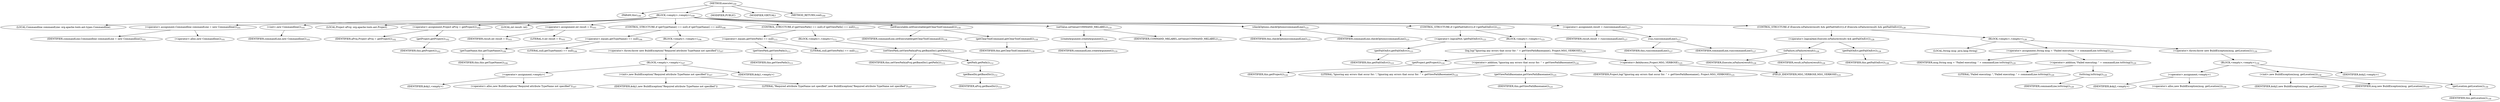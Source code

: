 digraph "execute" {  
"81" [label = <(METHOD,execute)<SUB>100</SUB>> ]
"6" [label = <(PARAM,this)<SUB>100</SUB>> ]
"82" [label = <(BLOCK,&lt;empty&gt;,&lt;empty&gt;)<SUB>100</SUB>> ]
"4" [label = <(LOCAL,Commandline commandLine: org.apache.tools.ant.types.Commandline)> ]
"83" [label = <(&lt;operator&gt;.assignment,Commandline commandLine = new Commandline())<SUB>101</SUB>> ]
"84" [label = <(IDENTIFIER,commandLine,Commandline commandLine = new Commandline())<SUB>101</SUB>> ]
"85" [label = <(&lt;operator&gt;.alloc,new Commandline())<SUB>101</SUB>> ]
"86" [label = <(&lt;init&gt;,new Commandline())<SUB>101</SUB>> ]
"3" [label = <(IDENTIFIER,commandLine,new Commandline())<SUB>101</SUB>> ]
"87" [label = <(LOCAL,Project aProj: org.apache.tools.ant.Project)> ]
"88" [label = <(&lt;operator&gt;.assignment,Project aProj = getProject())<SUB>102</SUB>> ]
"89" [label = <(IDENTIFIER,aProj,Project aProj = getProject())<SUB>102</SUB>> ]
"90" [label = <(getProject,getProject())<SUB>102</SUB>> ]
"5" [label = <(IDENTIFIER,this,getProject())<SUB>102</SUB>> ]
"91" [label = <(LOCAL,int result: int)> ]
"92" [label = <(&lt;operator&gt;.assignment,int result = 0)<SUB>103</SUB>> ]
"93" [label = <(IDENTIFIER,result,int result = 0)<SUB>103</SUB>> ]
"94" [label = <(LITERAL,0,int result = 0)<SUB>103</SUB>> ]
"95" [label = <(CONTROL_STRUCTURE,if (getTypeName() == null),if (getTypeName() == null))<SUB>106</SUB>> ]
"96" [label = <(&lt;operator&gt;.equals,getTypeName() == null)<SUB>106</SUB>> ]
"97" [label = <(getTypeName,this.getTypeName())<SUB>106</SUB>> ]
"7" [label = <(IDENTIFIER,this,this.getTypeName())<SUB>106</SUB>> ]
"98" [label = <(LITERAL,null,getTypeName() == null)<SUB>106</SUB>> ]
"99" [label = <(BLOCK,&lt;empty&gt;,&lt;empty&gt;)<SUB>106</SUB>> ]
"100" [label = <(&lt;operator&gt;.throw,throw new BuildException(&quot;Required attribute TypeName not specified&quot;);)<SUB>107</SUB>> ]
"101" [label = <(BLOCK,&lt;empty&gt;,&lt;empty&gt;)<SUB>107</SUB>> ]
"102" [label = <(&lt;operator&gt;.assignment,&lt;empty&gt;)> ]
"103" [label = <(IDENTIFIER,$obj1,&lt;empty&gt;)> ]
"104" [label = <(&lt;operator&gt;.alloc,new BuildException(&quot;Required attribute TypeName not specified&quot;))<SUB>107</SUB>> ]
"105" [label = <(&lt;init&gt;,new BuildException(&quot;Required attribute TypeName not specified&quot;))<SUB>107</SUB>> ]
"106" [label = <(IDENTIFIER,$obj1,new BuildException(&quot;Required attribute TypeName not specified&quot;))> ]
"107" [label = <(LITERAL,&quot;Required attribute TypeName not specified&quot;,new BuildException(&quot;Required attribute TypeName not specified&quot;))<SUB>107</SUB>> ]
"108" [label = <(IDENTIFIER,$obj1,&lt;empty&gt;)> ]
"109" [label = <(CONTROL_STRUCTURE,if (getViewPath() == null),if (getViewPath() == null))<SUB>111</SUB>> ]
"110" [label = <(&lt;operator&gt;.equals,getViewPath() == null)<SUB>111</SUB>> ]
"111" [label = <(getViewPath,getViewPath())<SUB>111</SUB>> ]
"8" [label = <(IDENTIFIER,this,getViewPath())<SUB>111</SUB>> ]
"112" [label = <(LITERAL,null,getViewPath() == null)<SUB>111</SUB>> ]
"113" [label = <(BLOCK,&lt;empty&gt;,&lt;empty&gt;)<SUB>111</SUB>> ]
"114" [label = <(setViewPath,setViewPath(aProj.getBaseDir().getPath()))<SUB>112</SUB>> ]
"9" [label = <(IDENTIFIER,this,setViewPath(aProj.getBaseDir().getPath()))<SUB>112</SUB>> ]
"115" [label = <(getPath,getPath())<SUB>112</SUB>> ]
"116" [label = <(getBaseDir,getBaseDir())<SUB>112</SUB>> ]
"117" [label = <(IDENTIFIER,aProj,getBaseDir())<SUB>112</SUB>> ]
"118" [label = <(setExecutable,setExecutable(getClearToolCommand()))<SUB>118</SUB>> ]
"119" [label = <(IDENTIFIER,commandLine,setExecutable(getClearToolCommand()))<SUB>118</SUB>> ]
"120" [label = <(getClearToolCommand,getClearToolCommand())<SUB>118</SUB>> ]
"10" [label = <(IDENTIFIER,this,getClearToolCommand())<SUB>118</SUB>> ]
"121" [label = <(setValue,setValue(COMMAND_MKLABEL))<SUB>119</SUB>> ]
"122" [label = <(createArgument,createArgument())<SUB>119</SUB>> ]
"123" [label = <(IDENTIFIER,commandLine,createArgument())<SUB>119</SUB>> ]
"124" [label = <(IDENTIFIER,COMMAND_MKLABEL,setValue(COMMAND_MKLABEL))<SUB>119</SUB>> ]
"125" [label = <(checkOptions,checkOptions(commandLine))<SUB>121</SUB>> ]
"11" [label = <(IDENTIFIER,this,checkOptions(commandLine))<SUB>121</SUB>> ]
"126" [label = <(IDENTIFIER,commandLine,checkOptions(commandLine))<SUB>121</SUB>> ]
"127" [label = <(CONTROL_STRUCTURE,if (!getFailOnErr()),if (!getFailOnErr()))<SUB>123</SUB>> ]
"128" [label = <(&lt;operator&gt;.logicalNot,!getFailOnErr())<SUB>123</SUB>> ]
"129" [label = <(getFailOnErr,getFailOnErr())<SUB>123</SUB>> ]
"12" [label = <(IDENTIFIER,this,getFailOnErr())<SUB>123</SUB>> ]
"130" [label = <(BLOCK,&lt;empty&gt;,&lt;empty&gt;)<SUB>123</SUB>> ]
"131" [label = <(log,log(&quot;Ignoring any errors that occur for: &quot; + getViewPathBasename(), Project.MSG_VERBOSE))<SUB>124</SUB>> ]
"132" [label = <(getProject,getProject())<SUB>124</SUB>> ]
"14" [label = <(IDENTIFIER,this,getProject())<SUB>124</SUB>> ]
"133" [label = <(&lt;operator&gt;.addition,&quot;Ignoring any errors that occur for: &quot; + getViewPathBasename())<SUB>124</SUB>> ]
"134" [label = <(LITERAL,&quot;Ignoring any errors that occur for: &quot;,&quot;Ignoring any errors that occur for: &quot; + getViewPathBasename())<SUB>124</SUB>> ]
"135" [label = <(getViewPathBasename,getViewPathBasename())<SUB>125</SUB>> ]
"13" [label = <(IDENTIFIER,this,getViewPathBasename())<SUB>125</SUB>> ]
"136" [label = <(&lt;operator&gt;.fieldAccess,Project.MSG_VERBOSE)<SUB>125</SUB>> ]
"137" [label = <(IDENTIFIER,Project,log(&quot;Ignoring any errors that occur for: &quot; + getViewPathBasename(), Project.MSG_VERBOSE))<SUB>125</SUB>> ]
"138" [label = <(FIELD_IDENTIFIER,MSG_VERBOSE,MSG_VERBOSE)<SUB>125</SUB>> ]
"139" [label = <(&lt;operator&gt;.assignment,result = run(commandLine))<SUB>127</SUB>> ]
"140" [label = <(IDENTIFIER,result,result = run(commandLine))<SUB>127</SUB>> ]
"141" [label = <(run,run(commandLine))<SUB>127</SUB>> ]
"15" [label = <(IDENTIFIER,this,run(commandLine))<SUB>127</SUB>> ]
"142" [label = <(IDENTIFIER,commandLine,run(commandLine))<SUB>127</SUB>> ]
"143" [label = <(CONTROL_STRUCTURE,if (Execute.isFailure(result) &amp;&amp; getFailOnErr()),if (Execute.isFailure(result) &amp;&amp; getFailOnErr()))<SUB>128</SUB>> ]
"144" [label = <(&lt;operator&gt;.logicalAnd,Execute.isFailure(result) &amp;&amp; getFailOnErr())<SUB>128</SUB>> ]
"145" [label = <(isFailure,isFailure(result))<SUB>128</SUB>> ]
"146" [label = <(IDENTIFIER,Execute,isFailure(result))<SUB>128</SUB>> ]
"147" [label = <(IDENTIFIER,result,isFailure(result))<SUB>128</SUB>> ]
"148" [label = <(getFailOnErr,getFailOnErr())<SUB>128</SUB>> ]
"16" [label = <(IDENTIFIER,this,getFailOnErr())<SUB>128</SUB>> ]
"149" [label = <(BLOCK,&lt;empty&gt;,&lt;empty&gt;)<SUB>128</SUB>> ]
"150" [label = <(LOCAL,String msg: java.lang.String)> ]
"151" [label = <(&lt;operator&gt;.assignment,String msg = &quot;Failed executing: &quot; + commandLine.toString())<SUB>129</SUB>> ]
"152" [label = <(IDENTIFIER,msg,String msg = &quot;Failed executing: &quot; + commandLine.toString())<SUB>129</SUB>> ]
"153" [label = <(&lt;operator&gt;.addition,&quot;Failed executing: &quot; + commandLine.toString())<SUB>129</SUB>> ]
"154" [label = <(LITERAL,&quot;Failed executing: &quot;,&quot;Failed executing: &quot; + commandLine.toString())<SUB>129</SUB>> ]
"155" [label = <(toString,toString())<SUB>129</SUB>> ]
"156" [label = <(IDENTIFIER,commandLine,toString())<SUB>129</SUB>> ]
"157" [label = <(&lt;operator&gt;.throw,throw new BuildException(msg, getLocation());)<SUB>130</SUB>> ]
"158" [label = <(BLOCK,&lt;empty&gt;,&lt;empty&gt;)<SUB>130</SUB>> ]
"159" [label = <(&lt;operator&gt;.assignment,&lt;empty&gt;)> ]
"160" [label = <(IDENTIFIER,$obj2,&lt;empty&gt;)> ]
"161" [label = <(&lt;operator&gt;.alloc,new BuildException(msg, getLocation()))<SUB>130</SUB>> ]
"162" [label = <(&lt;init&gt;,new BuildException(msg, getLocation()))<SUB>130</SUB>> ]
"163" [label = <(IDENTIFIER,$obj2,new BuildException(msg, getLocation()))> ]
"164" [label = <(IDENTIFIER,msg,new BuildException(msg, getLocation()))<SUB>130</SUB>> ]
"165" [label = <(getLocation,getLocation())<SUB>130</SUB>> ]
"17" [label = <(IDENTIFIER,this,getLocation())<SUB>130</SUB>> ]
"166" [label = <(IDENTIFIER,$obj2,&lt;empty&gt;)> ]
"167" [label = <(MODIFIER,PUBLIC)> ]
"168" [label = <(MODIFIER,VIRTUAL)> ]
"169" [label = <(METHOD_RETURN,void)<SUB>100</SUB>> ]
  "81" -> "6" 
  "81" -> "82" 
  "81" -> "167" 
  "81" -> "168" 
  "81" -> "169" 
  "82" -> "4" 
  "82" -> "83" 
  "82" -> "86" 
  "82" -> "87" 
  "82" -> "88" 
  "82" -> "91" 
  "82" -> "92" 
  "82" -> "95" 
  "82" -> "109" 
  "82" -> "118" 
  "82" -> "121" 
  "82" -> "125" 
  "82" -> "127" 
  "82" -> "139" 
  "82" -> "143" 
  "83" -> "84" 
  "83" -> "85" 
  "86" -> "3" 
  "88" -> "89" 
  "88" -> "90" 
  "90" -> "5" 
  "92" -> "93" 
  "92" -> "94" 
  "95" -> "96" 
  "95" -> "99" 
  "96" -> "97" 
  "96" -> "98" 
  "97" -> "7" 
  "99" -> "100" 
  "100" -> "101" 
  "101" -> "102" 
  "101" -> "105" 
  "101" -> "108" 
  "102" -> "103" 
  "102" -> "104" 
  "105" -> "106" 
  "105" -> "107" 
  "109" -> "110" 
  "109" -> "113" 
  "110" -> "111" 
  "110" -> "112" 
  "111" -> "8" 
  "113" -> "114" 
  "114" -> "9" 
  "114" -> "115" 
  "115" -> "116" 
  "116" -> "117" 
  "118" -> "119" 
  "118" -> "120" 
  "120" -> "10" 
  "121" -> "122" 
  "121" -> "124" 
  "122" -> "123" 
  "125" -> "11" 
  "125" -> "126" 
  "127" -> "128" 
  "127" -> "130" 
  "128" -> "129" 
  "129" -> "12" 
  "130" -> "131" 
  "131" -> "132" 
  "131" -> "133" 
  "131" -> "136" 
  "132" -> "14" 
  "133" -> "134" 
  "133" -> "135" 
  "135" -> "13" 
  "136" -> "137" 
  "136" -> "138" 
  "139" -> "140" 
  "139" -> "141" 
  "141" -> "15" 
  "141" -> "142" 
  "143" -> "144" 
  "143" -> "149" 
  "144" -> "145" 
  "144" -> "148" 
  "145" -> "146" 
  "145" -> "147" 
  "148" -> "16" 
  "149" -> "150" 
  "149" -> "151" 
  "149" -> "157" 
  "151" -> "152" 
  "151" -> "153" 
  "153" -> "154" 
  "153" -> "155" 
  "155" -> "156" 
  "157" -> "158" 
  "158" -> "159" 
  "158" -> "162" 
  "158" -> "166" 
  "159" -> "160" 
  "159" -> "161" 
  "162" -> "163" 
  "162" -> "164" 
  "162" -> "165" 
  "165" -> "17" 
}
